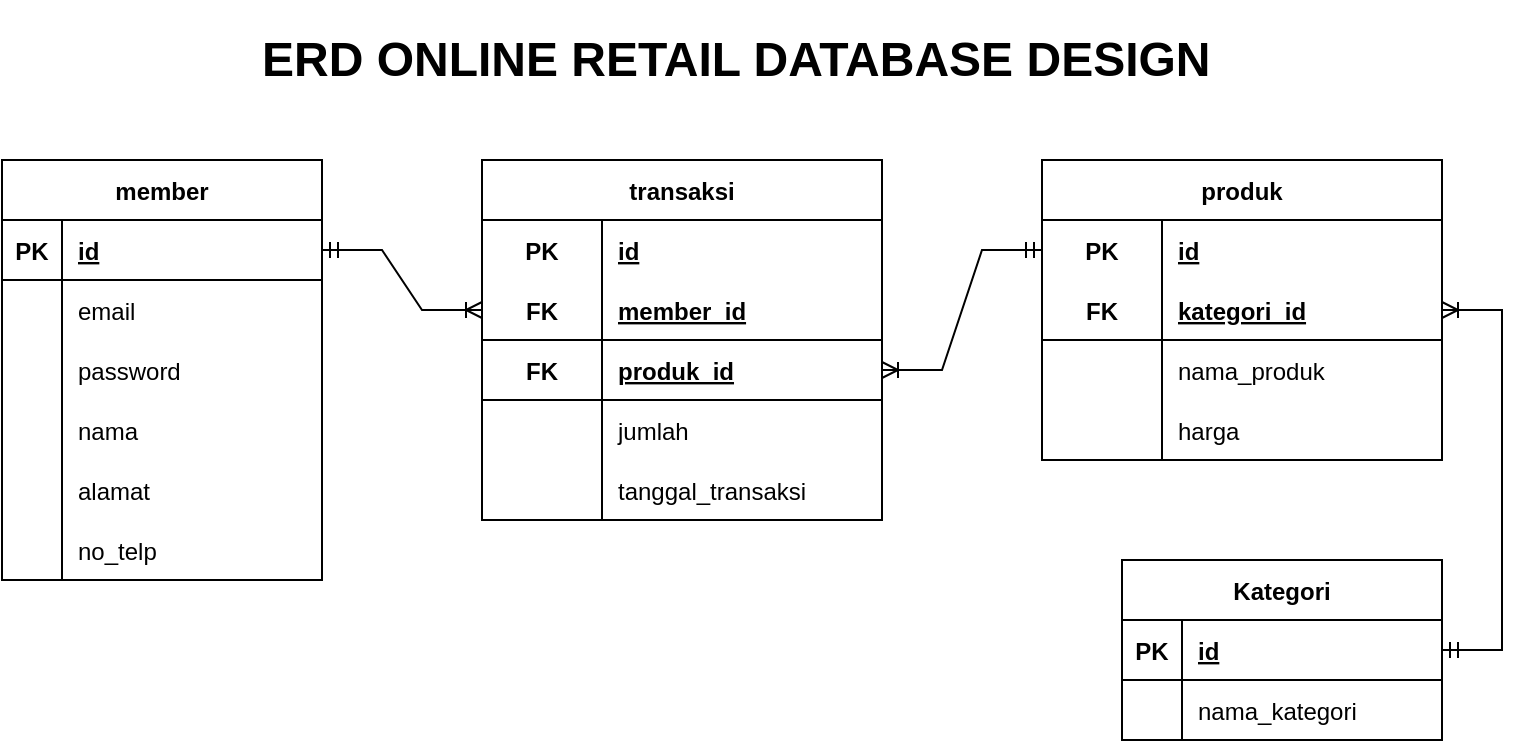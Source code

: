 <mxfile version="20.5.3" type="device"><diagram id="nXwro9lmqFYbrGFuOoE7" name="Page-1"><mxGraphModel dx="1240" dy="643" grid="1" gridSize="10" guides="1" tooltips="1" connect="1" arrows="1" fold="1" page="1" pageScale="1" pageWidth="827" pageHeight="1169" math="0" shadow="0"><root><mxCell id="0"/><mxCell id="1" parent="0"/><mxCell id="HQhH2S8XU0-Q1zi3g35d-1" value="member" style="shape=table;startSize=30;container=1;collapsible=1;childLayout=tableLayout;fixedRows=1;rowLines=0;fontStyle=1;align=center;resizeLast=1;" vertex="1" parent="1"><mxGeometry x="39" y="80" width="160" height="210" as="geometry"/></mxCell><mxCell id="HQhH2S8XU0-Q1zi3g35d-2" value="" style="shape=tableRow;horizontal=0;startSize=0;swimlaneHead=0;swimlaneBody=0;fillColor=none;collapsible=0;dropTarget=0;points=[[0,0.5],[1,0.5]];portConstraint=eastwest;top=0;left=0;right=0;bottom=1;" vertex="1" parent="HQhH2S8XU0-Q1zi3g35d-1"><mxGeometry y="30" width="160" height="30" as="geometry"/></mxCell><mxCell id="HQhH2S8XU0-Q1zi3g35d-3" value="PK" style="shape=partialRectangle;connectable=0;fillColor=none;top=0;left=0;bottom=0;right=0;fontStyle=1;overflow=hidden;" vertex="1" parent="HQhH2S8XU0-Q1zi3g35d-2"><mxGeometry width="30" height="30" as="geometry"><mxRectangle width="30" height="30" as="alternateBounds"/></mxGeometry></mxCell><mxCell id="HQhH2S8XU0-Q1zi3g35d-4" value="id" style="shape=partialRectangle;connectable=0;fillColor=none;top=0;left=0;bottom=0;right=0;align=left;spacingLeft=6;fontStyle=5;overflow=hidden;" vertex="1" parent="HQhH2S8XU0-Q1zi3g35d-2"><mxGeometry x="30" width="130" height="30" as="geometry"><mxRectangle width="130" height="30" as="alternateBounds"/></mxGeometry></mxCell><mxCell id="HQhH2S8XU0-Q1zi3g35d-5" value="" style="shape=tableRow;horizontal=0;startSize=0;swimlaneHead=0;swimlaneBody=0;fillColor=none;collapsible=0;dropTarget=0;points=[[0,0.5],[1,0.5]];portConstraint=eastwest;top=0;left=0;right=0;bottom=0;" vertex="1" parent="HQhH2S8XU0-Q1zi3g35d-1"><mxGeometry y="60" width="160" height="30" as="geometry"/></mxCell><mxCell id="HQhH2S8XU0-Q1zi3g35d-6" value="" style="shape=partialRectangle;connectable=0;fillColor=none;top=0;left=0;bottom=0;right=0;editable=1;overflow=hidden;" vertex="1" parent="HQhH2S8XU0-Q1zi3g35d-5"><mxGeometry width="30" height="30" as="geometry"><mxRectangle width="30" height="30" as="alternateBounds"/></mxGeometry></mxCell><mxCell id="HQhH2S8XU0-Q1zi3g35d-7" value="email" style="shape=partialRectangle;connectable=0;fillColor=none;top=0;left=0;bottom=0;right=0;align=left;spacingLeft=6;overflow=hidden;" vertex="1" parent="HQhH2S8XU0-Q1zi3g35d-5"><mxGeometry x="30" width="130" height="30" as="geometry"><mxRectangle width="130" height="30" as="alternateBounds"/></mxGeometry></mxCell><mxCell id="HQhH2S8XU0-Q1zi3g35d-8" value="" style="shape=tableRow;horizontal=0;startSize=0;swimlaneHead=0;swimlaneBody=0;fillColor=none;collapsible=0;dropTarget=0;points=[[0,0.5],[1,0.5]];portConstraint=eastwest;top=0;left=0;right=0;bottom=0;" vertex="1" parent="HQhH2S8XU0-Q1zi3g35d-1"><mxGeometry y="90" width="160" height="30" as="geometry"/></mxCell><mxCell id="HQhH2S8XU0-Q1zi3g35d-9" value="" style="shape=partialRectangle;connectable=0;fillColor=none;top=0;left=0;bottom=0;right=0;editable=1;overflow=hidden;" vertex="1" parent="HQhH2S8XU0-Q1zi3g35d-8"><mxGeometry width="30" height="30" as="geometry"><mxRectangle width="30" height="30" as="alternateBounds"/></mxGeometry></mxCell><mxCell id="HQhH2S8XU0-Q1zi3g35d-10" value="password    " style="shape=partialRectangle;connectable=0;fillColor=none;top=0;left=0;bottom=0;right=0;align=left;spacingLeft=6;overflow=hidden;" vertex="1" parent="HQhH2S8XU0-Q1zi3g35d-8"><mxGeometry x="30" width="130" height="30" as="geometry"><mxRectangle width="130" height="30" as="alternateBounds"/></mxGeometry></mxCell><mxCell id="HQhH2S8XU0-Q1zi3g35d-47" value="" style="shape=tableRow;horizontal=0;startSize=0;swimlaneHead=0;swimlaneBody=0;fillColor=none;collapsible=0;dropTarget=0;points=[[0,0.5],[1,0.5]];portConstraint=eastwest;top=0;left=0;right=0;bottom=0;" vertex="1" parent="HQhH2S8XU0-Q1zi3g35d-1"><mxGeometry y="120" width="160" height="30" as="geometry"/></mxCell><mxCell id="HQhH2S8XU0-Q1zi3g35d-48" value="" style="shape=partialRectangle;connectable=0;fillColor=none;top=0;left=0;bottom=0;right=0;editable=1;overflow=hidden;" vertex="1" parent="HQhH2S8XU0-Q1zi3g35d-47"><mxGeometry width="30" height="30" as="geometry"><mxRectangle width="30" height="30" as="alternateBounds"/></mxGeometry></mxCell><mxCell id="HQhH2S8XU0-Q1zi3g35d-49" value="nama" style="shape=partialRectangle;connectable=0;fillColor=none;top=0;left=0;bottom=0;right=0;align=left;spacingLeft=6;overflow=hidden;" vertex="1" parent="HQhH2S8XU0-Q1zi3g35d-47"><mxGeometry x="30" width="130" height="30" as="geometry"><mxRectangle width="130" height="30" as="alternateBounds"/></mxGeometry></mxCell><mxCell id="HQhH2S8XU0-Q1zi3g35d-50" value="" style="shape=tableRow;horizontal=0;startSize=0;swimlaneHead=0;swimlaneBody=0;fillColor=none;collapsible=0;dropTarget=0;points=[[0,0.5],[1,0.5]];portConstraint=eastwest;top=0;left=0;right=0;bottom=0;" vertex="1" parent="HQhH2S8XU0-Q1zi3g35d-1"><mxGeometry y="150" width="160" height="30" as="geometry"/></mxCell><mxCell id="HQhH2S8XU0-Q1zi3g35d-51" value="" style="shape=partialRectangle;connectable=0;fillColor=none;top=0;left=0;bottom=0;right=0;editable=1;overflow=hidden;" vertex="1" parent="HQhH2S8XU0-Q1zi3g35d-50"><mxGeometry width="30" height="30" as="geometry"><mxRectangle width="30" height="30" as="alternateBounds"/></mxGeometry></mxCell><mxCell id="HQhH2S8XU0-Q1zi3g35d-52" value="alamat" style="shape=partialRectangle;connectable=0;fillColor=none;top=0;left=0;bottom=0;right=0;align=left;spacingLeft=6;overflow=hidden;" vertex="1" parent="HQhH2S8XU0-Q1zi3g35d-50"><mxGeometry x="30" width="130" height="30" as="geometry"><mxRectangle width="130" height="30" as="alternateBounds"/></mxGeometry></mxCell><mxCell id="HQhH2S8XU0-Q1zi3g35d-11" value="" style="shape=tableRow;horizontal=0;startSize=0;swimlaneHead=0;swimlaneBody=0;fillColor=none;collapsible=0;dropTarget=0;points=[[0,0.5],[1,0.5]];portConstraint=eastwest;top=0;left=0;right=0;bottom=0;" vertex="1" parent="HQhH2S8XU0-Q1zi3g35d-1"><mxGeometry y="180" width="160" height="30" as="geometry"/></mxCell><mxCell id="HQhH2S8XU0-Q1zi3g35d-12" value="" style="shape=partialRectangle;connectable=0;fillColor=none;top=0;left=0;bottom=0;right=0;editable=1;overflow=hidden;" vertex="1" parent="HQhH2S8XU0-Q1zi3g35d-11"><mxGeometry width="30" height="30" as="geometry"><mxRectangle width="30" height="30" as="alternateBounds"/></mxGeometry></mxCell><mxCell id="HQhH2S8XU0-Q1zi3g35d-13" value="no_telp" style="shape=partialRectangle;connectable=0;fillColor=none;top=0;left=0;bottom=0;right=0;align=left;spacingLeft=6;overflow=hidden;" vertex="1" parent="HQhH2S8XU0-Q1zi3g35d-11"><mxGeometry x="30" width="130" height="30" as="geometry"><mxRectangle width="130" height="30" as="alternateBounds"/></mxGeometry></mxCell><mxCell id="HQhH2S8XU0-Q1zi3g35d-14" value="produk" style="shape=table;startSize=30;container=1;collapsible=1;childLayout=tableLayout;fixedRows=1;rowLines=0;fontStyle=1;align=center;resizeLast=1;" vertex="1" parent="1"><mxGeometry x="559" y="80" width="200" height="150" as="geometry"/></mxCell><mxCell id="HQhH2S8XU0-Q1zi3g35d-15" value="" style="shape=tableRow;horizontal=0;startSize=0;swimlaneHead=0;swimlaneBody=0;fillColor=none;collapsible=0;dropTarget=0;points=[[0,0.5],[1,0.5]];portConstraint=eastwest;top=0;left=0;right=0;bottom=0;" vertex="1" parent="HQhH2S8XU0-Q1zi3g35d-14"><mxGeometry y="30" width="200" height="30" as="geometry"/></mxCell><mxCell id="HQhH2S8XU0-Q1zi3g35d-16" value="PK" style="shape=partialRectangle;connectable=0;fillColor=none;top=0;left=0;bottom=0;right=0;fontStyle=1;overflow=hidden;" vertex="1" parent="HQhH2S8XU0-Q1zi3g35d-15"><mxGeometry width="60" height="30" as="geometry"><mxRectangle width="60" height="30" as="alternateBounds"/></mxGeometry></mxCell><mxCell id="HQhH2S8XU0-Q1zi3g35d-17" value="id" style="shape=partialRectangle;connectable=0;fillColor=none;top=0;left=0;bottom=0;right=0;align=left;spacingLeft=6;fontStyle=5;overflow=hidden;" vertex="1" parent="HQhH2S8XU0-Q1zi3g35d-15"><mxGeometry x="60" width="140" height="30" as="geometry"><mxRectangle width="140" height="30" as="alternateBounds"/></mxGeometry></mxCell><mxCell id="HQhH2S8XU0-Q1zi3g35d-18" value="" style="shape=tableRow;horizontal=0;startSize=0;swimlaneHead=0;swimlaneBody=0;fillColor=none;collapsible=0;dropTarget=0;points=[[0,0.5],[1,0.5]];portConstraint=eastwest;top=0;left=0;right=0;bottom=1;" vertex="1" parent="HQhH2S8XU0-Q1zi3g35d-14"><mxGeometry y="60" width="200" height="30" as="geometry"/></mxCell><mxCell id="HQhH2S8XU0-Q1zi3g35d-19" value="FK" style="shape=partialRectangle;connectable=0;fillColor=none;top=0;left=0;bottom=0;right=0;fontStyle=1;overflow=hidden;" vertex="1" parent="HQhH2S8XU0-Q1zi3g35d-18"><mxGeometry width="60" height="30" as="geometry"><mxRectangle width="60" height="30" as="alternateBounds"/></mxGeometry></mxCell><mxCell id="HQhH2S8XU0-Q1zi3g35d-20" value="kategori_id" style="shape=partialRectangle;connectable=0;fillColor=none;top=0;left=0;bottom=0;right=0;align=left;spacingLeft=6;fontStyle=5;overflow=hidden;" vertex="1" parent="HQhH2S8XU0-Q1zi3g35d-18"><mxGeometry x="60" width="140" height="30" as="geometry"><mxRectangle width="140" height="30" as="alternateBounds"/></mxGeometry></mxCell><mxCell id="HQhH2S8XU0-Q1zi3g35d-21" value="" style="shape=tableRow;horizontal=0;startSize=0;swimlaneHead=0;swimlaneBody=0;fillColor=none;collapsible=0;dropTarget=0;points=[[0,0.5],[1,0.5]];portConstraint=eastwest;top=0;left=0;right=0;bottom=0;" vertex="1" parent="HQhH2S8XU0-Q1zi3g35d-14"><mxGeometry y="90" width="200" height="30" as="geometry"/></mxCell><mxCell id="HQhH2S8XU0-Q1zi3g35d-22" value="" style="shape=partialRectangle;connectable=0;fillColor=none;top=0;left=0;bottom=0;right=0;editable=1;overflow=hidden;" vertex="1" parent="HQhH2S8XU0-Q1zi3g35d-21"><mxGeometry width="60" height="30" as="geometry"><mxRectangle width="60" height="30" as="alternateBounds"/></mxGeometry></mxCell><mxCell id="HQhH2S8XU0-Q1zi3g35d-23" value="nama_produk" style="shape=partialRectangle;connectable=0;fillColor=none;top=0;left=0;bottom=0;right=0;align=left;spacingLeft=6;overflow=hidden;" vertex="1" parent="HQhH2S8XU0-Q1zi3g35d-21"><mxGeometry x="60" width="140" height="30" as="geometry"><mxRectangle width="140" height="30" as="alternateBounds"/></mxGeometry></mxCell><mxCell id="HQhH2S8XU0-Q1zi3g35d-24" value="" style="shape=tableRow;horizontal=0;startSize=0;swimlaneHead=0;swimlaneBody=0;fillColor=none;collapsible=0;dropTarget=0;points=[[0,0.5],[1,0.5]];portConstraint=eastwest;top=0;left=0;right=0;bottom=0;" vertex="1" parent="HQhH2S8XU0-Q1zi3g35d-14"><mxGeometry y="120" width="200" height="30" as="geometry"/></mxCell><mxCell id="HQhH2S8XU0-Q1zi3g35d-25" value="" style="shape=partialRectangle;connectable=0;fillColor=none;top=0;left=0;bottom=0;right=0;editable=1;overflow=hidden;" vertex="1" parent="HQhH2S8XU0-Q1zi3g35d-24"><mxGeometry width="60" height="30" as="geometry"><mxRectangle width="60" height="30" as="alternateBounds"/></mxGeometry></mxCell><mxCell id="HQhH2S8XU0-Q1zi3g35d-26" value="harga" style="shape=partialRectangle;connectable=0;fillColor=none;top=0;left=0;bottom=0;right=0;align=left;spacingLeft=6;overflow=hidden;" vertex="1" parent="HQhH2S8XU0-Q1zi3g35d-24"><mxGeometry x="60" width="140" height="30" as="geometry"><mxRectangle width="140" height="30" as="alternateBounds"/></mxGeometry></mxCell><mxCell id="HQhH2S8XU0-Q1zi3g35d-56" value="Kategori" style="shape=table;startSize=30;container=1;collapsible=1;childLayout=tableLayout;fixedRows=1;rowLines=0;fontStyle=1;align=center;resizeLast=1;" vertex="1" parent="1"><mxGeometry x="599" y="280" width="160" height="90" as="geometry"/></mxCell><mxCell id="HQhH2S8XU0-Q1zi3g35d-57" value="" style="shape=tableRow;horizontal=0;startSize=0;swimlaneHead=0;swimlaneBody=0;fillColor=none;collapsible=0;dropTarget=0;points=[[0,0.5],[1,0.5]];portConstraint=eastwest;top=0;left=0;right=0;bottom=1;" vertex="1" parent="HQhH2S8XU0-Q1zi3g35d-56"><mxGeometry y="30" width="160" height="30" as="geometry"/></mxCell><mxCell id="HQhH2S8XU0-Q1zi3g35d-58" value="PK" style="shape=partialRectangle;connectable=0;fillColor=none;top=0;left=0;bottom=0;right=0;fontStyle=1;overflow=hidden;" vertex="1" parent="HQhH2S8XU0-Q1zi3g35d-57"><mxGeometry width="30" height="30" as="geometry"><mxRectangle width="30" height="30" as="alternateBounds"/></mxGeometry></mxCell><mxCell id="HQhH2S8XU0-Q1zi3g35d-59" value="id" style="shape=partialRectangle;connectable=0;fillColor=none;top=0;left=0;bottom=0;right=0;align=left;spacingLeft=6;fontStyle=5;overflow=hidden;" vertex="1" parent="HQhH2S8XU0-Q1zi3g35d-57"><mxGeometry x="30" width="130" height="30" as="geometry"><mxRectangle width="130" height="30" as="alternateBounds"/></mxGeometry></mxCell><mxCell id="HQhH2S8XU0-Q1zi3g35d-60" value="" style="shape=tableRow;horizontal=0;startSize=0;swimlaneHead=0;swimlaneBody=0;fillColor=none;collapsible=0;dropTarget=0;points=[[0,0.5],[1,0.5]];portConstraint=eastwest;top=0;left=0;right=0;bottom=0;" vertex="1" parent="HQhH2S8XU0-Q1zi3g35d-56"><mxGeometry y="60" width="160" height="30" as="geometry"/></mxCell><mxCell id="HQhH2S8XU0-Q1zi3g35d-61" value="" style="shape=partialRectangle;connectable=0;fillColor=none;top=0;left=0;bottom=0;right=0;editable=1;overflow=hidden;" vertex="1" parent="HQhH2S8XU0-Q1zi3g35d-60"><mxGeometry width="30" height="30" as="geometry"><mxRectangle width="30" height="30" as="alternateBounds"/></mxGeometry></mxCell><mxCell id="HQhH2S8XU0-Q1zi3g35d-62" value="nama_kategori" style="shape=partialRectangle;connectable=0;fillColor=none;top=0;left=0;bottom=0;right=0;align=left;spacingLeft=6;overflow=hidden;" vertex="1" parent="HQhH2S8XU0-Q1zi3g35d-60"><mxGeometry x="30" width="130" height="30" as="geometry"><mxRectangle width="130" height="30" as="alternateBounds"/></mxGeometry></mxCell><mxCell id="HQhH2S8XU0-Q1zi3g35d-82" value="transaksi" style="shape=table;startSize=30;container=1;collapsible=1;childLayout=tableLayout;fixedRows=1;rowLines=0;fontStyle=1;align=center;resizeLast=1;" vertex="1" parent="1"><mxGeometry x="279" y="80" width="200" height="180" as="geometry"/></mxCell><mxCell id="HQhH2S8XU0-Q1zi3g35d-83" value="" style="shape=tableRow;horizontal=0;startSize=0;swimlaneHead=0;swimlaneBody=0;fillColor=none;collapsible=0;dropTarget=0;points=[[0,0.5],[1,0.5]];portConstraint=eastwest;top=0;left=0;right=0;bottom=0;" vertex="1" parent="HQhH2S8XU0-Q1zi3g35d-82"><mxGeometry y="30" width="200" height="30" as="geometry"/></mxCell><mxCell id="HQhH2S8XU0-Q1zi3g35d-84" value="PK" style="shape=partialRectangle;connectable=0;fillColor=none;top=0;left=0;bottom=0;right=0;fontStyle=1;overflow=hidden;" vertex="1" parent="HQhH2S8XU0-Q1zi3g35d-83"><mxGeometry width="60" height="30" as="geometry"><mxRectangle width="60" height="30" as="alternateBounds"/></mxGeometry></mxCell><mxCell id="HQhH2S8XU0-Q1zi3g35d-85" value="id" style="shape=partialRectangle;connectable=0;fillColor=none;top=0;left=0;bottom=0;right=0;align=left;spacingLeft=6;fontStyle=5;overflow=hidden;" vertex="1" parent="HQhH2S8XU0-Q1zi3g35d-83"><mxGeometry x="60" width="140" height="30" as="geometry"><mxRectangle width="140" height="30" as="alternateBounds"/></mxGeometry></mxCell><mxCell id="HQhH2S8XU0-Q1zi3g35d-86" value="" style="shape=tableRow;horizontal=0;startSize=0;swimlaneHead=0;swimlaneBody=0;fillColor=none;collapsible=0;dropTarget=0;points=[[0,0.5],[1,0.5]];portConstraint=eastwest;top=0;left=0;right=0;bottom=1;" vertex="1" parent="HQhH2S8XU0-Q1zi3g35d-82"><mxGeometry y="60" width="200" height="30" as="geometry"/></mxCell><mxCell id="HQhH2S8XU0-Q1zi3g35d-87" value="FK" style="shape=partialRectangle;connectable=0;fillColor=none;top=0;left=0;bottom=0;right=0;fontStyle=1;overflow=hidden;" vertex="1" parent="HQhH2S8XU0-Q1zi3g35d-86"><mxGeometry width="60" height="30" as="geometry"><mxRectangle width="60" height="30" as="alternateBounds"/></mxGeometry></mxCell><mxCell id="HQhH2S8XU0-Q1zi3g35d-88" value="member_id" style="shape=partialRectangle;connectable=0;fillColor=none;top=0;left=0;bottom=0;right=0;align=left;spacingLeft=6;fontStyle=5;overflow=hidden;" vertex="1" parent="HQhH2S8XU0-Q1zi3g35d-86"><mxGeometry x="60" width="140" height="30" as="geometry"><mxRectangle width="140" height="30" as="alternateBounds"/></mxGeometry></mxCell><mxCell id="HQhH2S8XU0-Q1zi3g35d-95" value="" style="shape=tableRow;horizontal=0;startSize=0;swimlaneHead=0;swimlaneBody=0;fillColor=none;collapsible=0;dropTarget=0;points=[[0,0.5],[1,0.5]];portConstraint=eastwest;top=0;left=0;right=0;bottom=1;" vertex="1" parent="HQhH2S8XU0-Q1zi3g35d-82"><mxGeometry y="90" width="200" height="30" as="geometry"/></mxCell><mxCell id="HQhH2S8XU0-Q1zi3g35d-96" value="FK" style="shape=partialRectangle;connectable=0;fillColor=none;top=0;left=0;bottom=0;right=0;fontStyle=1;overflow=hidden;" vertex="1" parent="HQhH2S8XU0-Q1zi3g35d-95"><mxGeometry width="60" height="30" as="geometry"><mxRectangle width="60" height="30" as="alternateBounds"/></mxGeometry></mxCell><mxCell id="HQhH2S8XU0-Q1zi3g35d-97" value="produk_id" style="shape=partialRectangle;connectable=0;fillColor=none;top=0;left=0;bottom=0;right=0;align=left;spacingLeft=6;fontStyle=5;overflow=hidden;" vertex="1" parent="HQhH2S8XU0-Q1zi3g35d-95"><mxGeometry x="60" width="140" height="30" as="geometry"><mxRectangle width="140" height="30" as="alternateBounds"/></mxGeometry></mxCell><mxCell id="HQhH2S8XU0-Q1zi3g35d-92" value="" style="shape=tableRow;horizontal=0;startSize=0;swimlaneHead=0;swimlaneBody=0;fillColor=none;collapsible=0;dropTarget=0;points=[[0,0.5],[1,0.5]];portConstraint=eastwest;top=0;left=0;right=0;bottom=0;" vertex="1" parent="HQhH2S8XU0-Q1zi3g35d-82"><mxGeometry y="120" width="200" height="30" as="geometry"/></mxCell><mxCell id="HQhH2S8XU0-Q1zi3g35d-93" value="" style="shape=partialRectangle;connectable=0;fillColor=none;top=0;left=0;bottom=0;right=0;editable=1;overflow=hidden;" vertex="1" parent="HQhH2S8XU0-Q1zi3g35d-92"><mxGeometry width="60" height="30" as="geometry"><mxRectangle width="60" height="30" as="alternateBounds"/></mxGeometry></mxCell><mxCell id="HQhH2S8XU0-Q1zi3g35d-94" value="jumlah" style="shape=partialRectangle;connectable=0;fillColor=none;top=0;left=0;bottom=0;right=0;align=left;spacingLeft=6;overflow=hidden;" vertex="1" parent="HQhH2S8XU0-Q1zi3g35d-92"><mxGeometry x="60" width="140" height="30" as="geometry"><mxRectangle width="140" height="30" as="alternateBounds"/></mxGeometry></mxCell><mxCell id="HQhH2S8XU0-Q1zi3g35d-89" value="" style="shape=tableRow;horizontal=0;startSize=0;swimlaneHead=0;swimlaneBody=0;fillColor=none;collapsible=0;dropTarget=0;points=[[0,0.5],[1,0.5]];portConstraint=eastwest;top=0;left=0;right=0;bottom=0;" vertex="1" parent="HQhH2S8XU0-Q1zi3g35d-82"><mxGeometry y="150" width="200" height="30" as="geometry"/></mxCell><mxCell id="HQhH2S8XU0-Q1zi3g35d-90" value="" style="shape=partialRectangle;connectable=0;fillColor=none;top=0;left=0;bottom=0;right=0;editable=1;overflow=hidden;" vertex="1" parent="HQhH2S8XU0-Q1zi3g35d-89"><mxGeometry width="60" height="30" as="geometry"><mxRectangle width="60" height="30" as="alternateBounds"/></mxGeometry></mxCell><mxCell id="HQhH2S8XU0-Q1zi3g35d-91" value="tanggal_transaksi" style="shape=partialRectangle;connectable=0;fillColor=none;top=0;left=0;bottom=0;right=0;align=left;spacingLeft=6;overflow=hidden;" vertex="1" parent="HQhH2S8XU0-Q1zi3g35d-89"><mxGeometry x="60" width="140" height="30" as="geometry"><mxRectangle width="140" height="30" as="alternateBounds"/></mxGeometry></mxCell><mxCell id="HQhH2S8XU0-Q1zi3g35d-98" value="" style="edgeStyle=entityRelationEdgeStyle;fontSize=12;html=1;endArrow=ERoneToMany;startArrow=ERmandOne;rounded=0;exitX=1;exitY=0.5;exitDx=0;exitDy=0;entryX=0;entryY=0.5;entryDx=0;entryDy=0;" edge="1" parent="1" source="HQhH2S8XU0-Q1zi3g35d-2" target="HQhH2S8XU0-Q1zi3g35d-86"><mxGeometry width="100" height="100" relative="1" as="geometry"><mxPoint x="359" y="350" as="sourcePoint"/><mxPoint x="269" y="260" as="targetPoint"/></mxGeometry></mxCell><mxCell id="HQhH2S8XU0-Q1zi3g35d-99" value="" style="edgeStyle=entityRelationEdgeStyle;fontSize=12;html=1;endArrow=ERoneToMany;startArrow=ERmandOne;rounded=0;exitX=0;exitY=0.5;exitDx=0;exitDy=0;entryX=1;entryY=0.5;entryDx=0;entryDy=0;" edge="1" parent="1" source="HQhH2S8XU0-Q1zi3g35d-15" target="HQhH2S8XU0-Q1zi3g35d-95"><mxGeometry width="100" height="100" relative="1" as="geometry"><mxPoint x="379" y="235" as="sourcePoint"/><mxPoint x="479" y="135" as="targetPoint"/></mxGeometry></mxCell><mxCell id="HQhH2S8XU0-Q1zi3g35d-100" value="" style="edgeStyle=entityRelationEdgeStyle;fontSize=12;html=1;endArrow=ERoneToMany;startArrow=ERmandOne;rounded=0;entryX=1;entryY=0.5;entryDx=0;entryDy=0;exitX=1;exitY=0.5;exitDx=0;exitDy=0;" edge="1" parent="1" source="HQhH2S8XU0-Q1zi3g35d-57" target="HQhH2S8XU0-Q1zi3g35d-18"><mxGeometry width="100" height="100" relative="1" as="geometry"><mxPoint x="359" y="350" as="sourcePoint"/><mxPoint x="509" y="170" as="targetPoint"/></mxGeometry></mxCell><mxCell id="HQhH2S8XU0-Q1zi3g35d-109" value="&lt;h1&gt;ERD ONLINE RETAIL DATABASE DESIGN&lt;br&gt;&lt;/h1&gt;" style="text;html=1;strokeColor=none;fillColor=none;spacing=5;spacingTop=-20;whiteSpace=wrap;overflow=hidden;rounded=0;" vertex="1" parent="1"><mxGeometry x="164" y="10" width="500" height="50" as="geometry"/></mxCell></root></mxGraphModel></diagram></mxfile>
